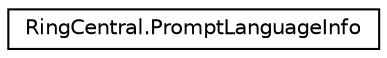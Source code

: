 digraph "Graphical Class Hierarchy"
{
 // LATEX_PDF_SIZE
  edge [fontname="Helvetica",fontsize="10",labelfontname="Helvetica",labelfontsize="10"];
  node [fontname="Helvetica",fontsize="10",shape=record];
  rankdir="LR";
  Node0 [label="RingCentral.PromptLanguageInfo",height=0.2,width=0.4,color="black", fillcolor="white", style="filled",URL="$classRingCentral_1_1PromptLanguageInfo.html",tooltip="For 'TextToSpeech' mode only. Prompt language metadata"];
}
